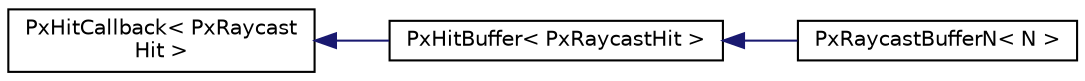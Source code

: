 digraph "Graphical Class Hierarchy"
{
  edge [fontname="Helvetica",fontsize="10",labelfontname="Helvetica",labelfontsize="10"];
  node [fontname="Helvetica",fontsize="10",shape=record];
  rankdir="LR";
  Node0 [label="PxHitCallback\< PxRaycast\lHit \>",height=0.2,width=0.4,color="black", fillcolor="white", style="filled",URL="$structPxHitCallback.html"];
  Node0 -> Node1 [dir="back",color="midnightblue",fontsize="10",style="solid",fontname="Helvetica"];
  Node1 [label="PxHitBuffer\< PxRaycastHit \>",height=0.2,width=0.4,color="black", fillcolor="white", style="filled",URL="$structPxHitBuffer.html"];
  Node1 -> Node2 [dir="back",color="midnightblue",fontsize="10",style="solid",fontname="Helvetica"];
  Node2 [label="PxRaycastBufferN\< N \>",height=0.2,width=0.4,color="black", fillcolor="white", style="filled",URL="$structPxRaycastBufferN.html",tooltip="Returns touching raycast hits to the user in a fixed size array embedded in the buffer class..."];
}
